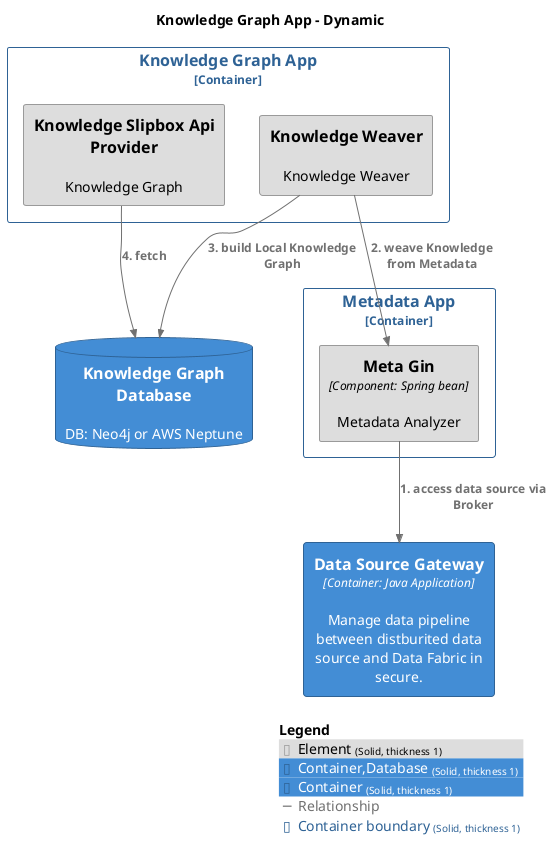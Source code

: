 @startuml
set separator none
title Knowledge Graph App - Dynamic

top to bottom direction

!include <C4/C4>
!include <C4/C4_Context>
!include <C4/C4_Container>
!include <C4/C4_Component>

AddElementTag("Element", $bgColor="#dddddd", $borderColor="#9a9a9a", $fontColor="#000000", $sprite="", $shadowing="", $borderStyle="Solid", $borderThickness="1")
AddElementTag("Container,Database", $bgColor="#438dd5", $borderColor="#2e6295", $fontColor="#ffffff", $sprite="", $shadowing="", $borderStyle="Solid", $borderThickness="1")
AddElementTag("Container", $bgColor="#438dd5", $borderColor="#2e6295", $fontColor="#ffffff", $sprite="", $shadowing="", $borderStyle="Solid", $borderThickness="1")

AddRelTag("Relationship", $textColor="#707070", $lineColor="#707070", $lineStyle = "")

AddBoundaryTag("Container", $bgColor="#ffffff", $borderColor="#2e6295", $fontColor="#2e6295", $shadowing="", $borderStyle="Solid", $borderThickness="1")

Container_Boundary("DataFabric.KnowledgeGraphApp_boundary", "Knowledge Graph App", $tags="Container") {
  Component(DataFabric.KnowledgeGraphApp.KnowledgeWeaver, "Knowledge Weaver", $techn="", $descr="Knowledge Weaver", $tags="Element", $link="")
  Component(DataFabric.KnowledgeGraphApp.KnowledgeSlipboxApiProvider, "Knowledge Slipbox Api Provider", $techn="", $descr="Knowledge Graph", $tags="Element", $link="")
}

Container_Boundary("DataFabric.MetadataApp_boundary", "Metadata App", $tags="Container") {
  Component(DataFabric.MetadataApp.MetaGin, "Meta Gin", $techn="Component: Spring bean", $descr="Metadata Analyzer", $tags="Element", $link="")
}

ContainerDb(DataFabric.KnowledgeGraphDatabase, "Knowledge Graph Database", $techn="", $descr="DB: Neo4j or AWS Neptune", $tags="Container,Database", $link="")
Container(DataFabric.DataSourceGateway, "Data Source Gateway", $techn="Container: Java Application", $descr="Manage data pipeline between distburited data source and Data Fabric in secure.", $tags="Container", $link="")

Rel(DataFabric.MetadataApp.MetaGin, DataFabric.DataSourceGateway, "1. access data source via Broker", $techn="", $tags="Relationship", $link="")
Rel(DataFabric.KnowledgeGraphApp.KnowledgeWeaver, DataFabric.MetadataApp.MetaGin, "2. weave Knowledge from Metadata", $techn="", $tags="Relationship", $link="")
Rel(DataFabric.KnowledgeGraphApp.KnowledgeWeaver, DataFabric.KnowledgeGraphDatabase, "3. build Local Knowledge Graph", $techn="", $tags="Relationship", $link="")
Rel(DataFabric.KnowledgeGraphApp.KnowledgeSlipboxApiProvider, DataFabric.KnowledgeGraphDatabase, "4. fetch", $techn="", $tags="Relationship", $link="")

SHOW_LEGEND(true)
@enduml